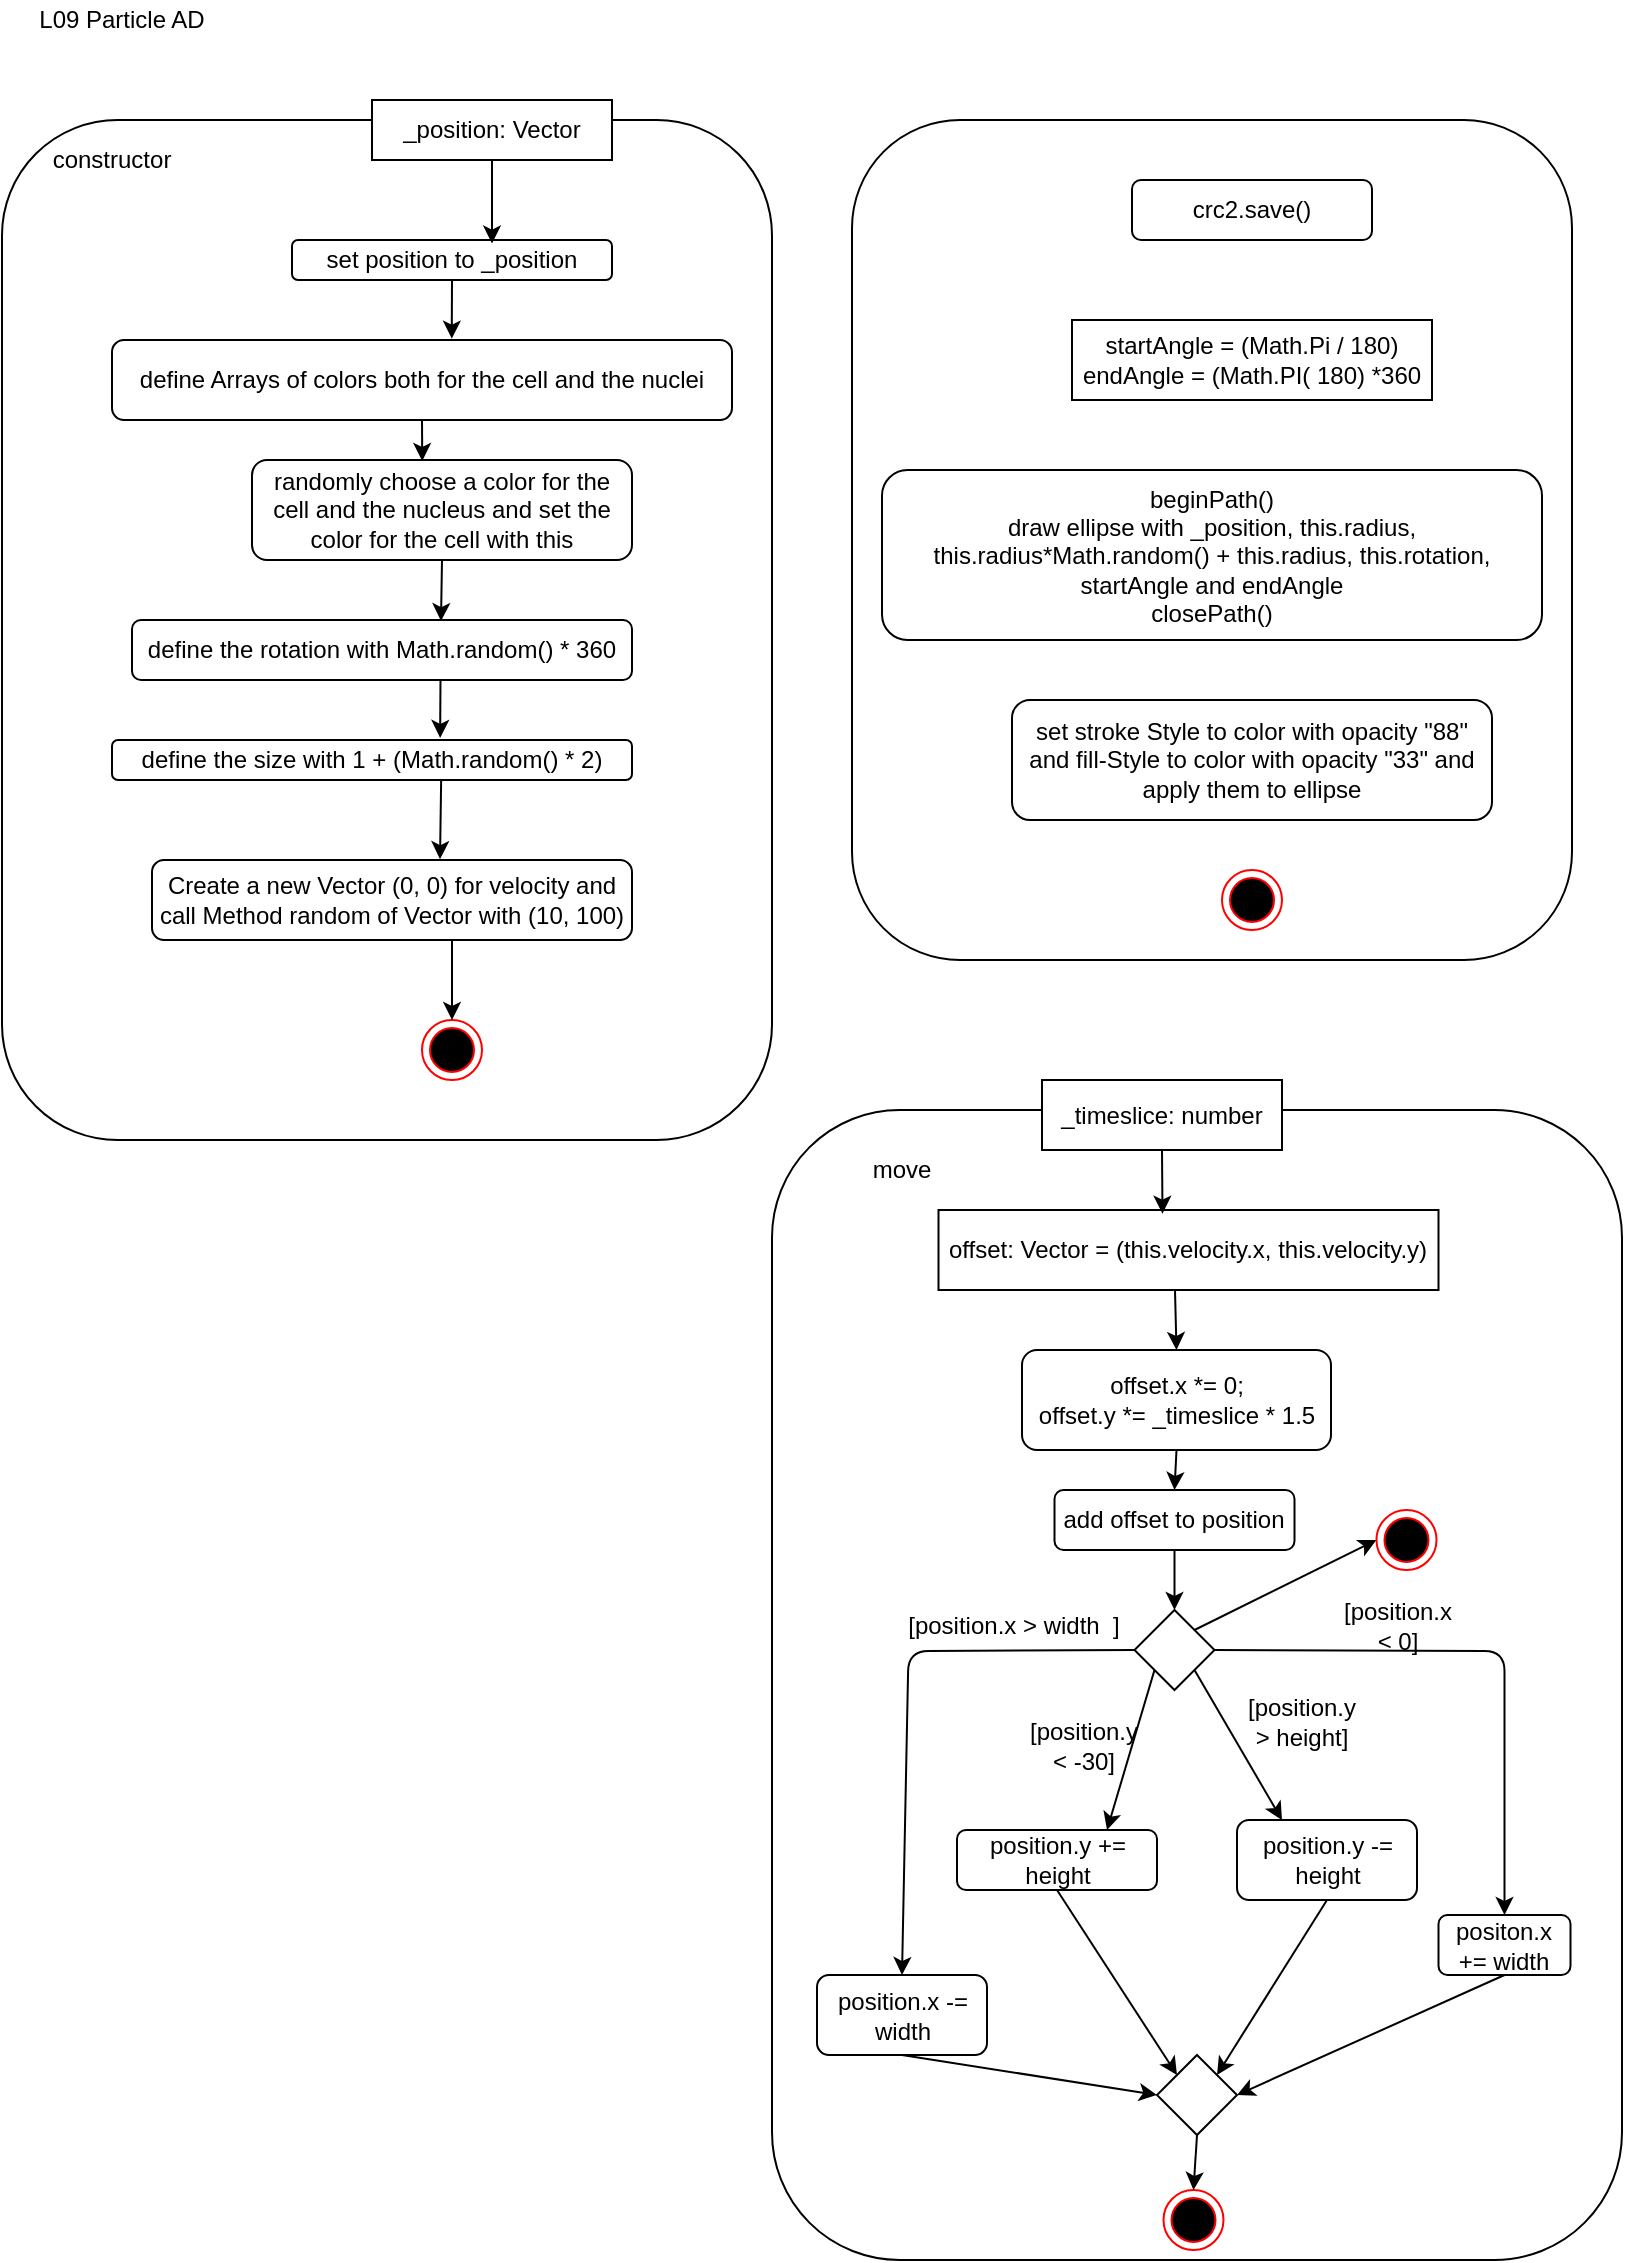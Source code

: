 <mxfile version="13.2.4" type="device"><diagram id="LAhW6HS4UyCJ8uJ3ApBt" name="Page-1"><mxGraphModel dx="853" dy="493" grid="1" gridSize="10" guides="1" tooltips="1" connect="1" arrows="1" fold="1" page="1" pageScale="1" pageWidth="827" pageHeight="1169" math="0" shadow="0"><root><mxCell id="0"/><mxCell id="1" parent="0"/><mxCell id="H0wOE4-tpBZ4YZW1QcoV-1" value="L09 Particle AD" style="text;html=1;strokeColor=none;fillColor=none;align=center;verticalAlign=middle;whiteSpace=wrap;rounded=0;" vertex="1" parent="1"><mxGeometry x="30" y="20" width="90" height="20" as="geometry"/></mxCell><mxCell id="H0wOE4-tpBZ4YZW1QcoV-2" value="" style="rounded=1;whiteSpace=wrap;html=1;" vertex="1" parent="1"><mxGeometry x="15" y="80" width="385" height="510" as="geometry"/></mxCell><mxCell id="H0wOE4-tpBZ4YZW1QcoV-3" value="_position: Vector" style="rounded=0;whiteSpace=wrap;html=1;" vertex="1" parent="1"><mxGeometry x="200" y="70" width="120" height="30" as="geometry"/></mxCell><mxCell id="H0wOE4-tpBZ4YZW1QcoV-4" value="set position to _position" style="rounded=1;whiteSpace=wrap;html=1;" vertex="1" parent="1"><mxGeometry x="160" y="140" width="160" height="20" as="geometry"/></mxCell><mxCell id="H0wOE4-tpBZ4YZW1QcoV-5" value="define Arrays of colors both for the cell and the nuclei" style="rounded=1;whiteSpace=wrap;html=1;" vertex="1" parent="1"><mxGeometry x="70" y="190" width="310" height="40" as="geometry"/></mxCell><mxCell id="H0wOE4-tpBZ4YZW1QcoV-6" value="randomly choose a color for the cell and the nucleus and set the color for the cell with this" style="rounded=1;whiteSpace=wrap;html=1;" vertex="1" parent="1"><mxGeometry x="140" y="250" width="190" height="50" as="geometry"/></mxCell><mxCell id="H0wOE4-tpBZ4YZW1QcoV-7" value="define the rotation with Math.random() * 360" style="rounded=1;whiteSpace=wrap;html=1;" vertex="1" parent="1"><mxGeometry x="80" y="330" width="250" height="30" as="geometry"/></mxCell><mxCell id="H0wOE4-tpBZ4YZW1QcoV-8" value="define the size with 1 + (Math.random() * 2)" style="rounded=1;whiteSpace=wrap;html=1;" vertex="1" parent="1"><mxGeometry x="70" y="390" width="260" height="20" as="geometry"/></mxCell><mxCell id="H0wOE4-tpBZ4YZW1QcoV-9" value="Create a new Vector (0, 0) for velocity and call Method random of Vector with (10, 100)" style="rounded=1;whiteSpace=wrap;html=1;" vertex="1" parent="1"><mxGeometry x="90" y="450" width="240" height="40" as="geometry"/></mxCell><mxCell id="H0wOE4-tpBZ4YZW1QcoV-11" value="" style="ellipse;html=1;shape=endState;fillColor=#000000;strokeColor=#ff0000;" vertex="1" parent="1"><mxGeometry x="225" y="530" width="30" height="30" as="geometry"/></mxCell><mxCell id="H0wOE4-tpBZ4YZW1QcoV-12" value="constructor" style="text;html=1;strokeColor=none;fillColor=none;align=center;verticalAlign=middle;whiteSpace=wrap;rounded=0;" vertex="1" parent="1"><mxGeometry x="50" y="90" width="40" height="20" as="geometry"/></mxCell><mxCell id="H0wOE4-tpBZ4YZW1QcoV-13" value="" style="endArrow=classic;html=1;exitX=0.5;exitY=1;exitDx=0;exitDy=0;entryX=0.625;entryY=0.09;entryDx=0;entryDy=0;entryPerimeter=0;" edge="1" parent="1" source="H0wOE4-tpBZ4YZW1QcoV-3" target="H0wOE4-tpBZ4YZW1QcoV-4"><mxGeometry width="50" height="50" relative="1" as="geometry"><mxPoint x="520" y="180" as="sourcePoint"/><mxPoint x="570" y="130" as="targetPoint"/></mxGeometry></mxCell><mxCell id="H0wOE4-tpBZ4YZW1QcoV-14" value="" style="endArrow=classic;html=1;exitX=0.5;exitY=1;exitDx=0;exitDy=0;entryX=0.548;entryY=-0.017;entryDx=0;entryDy=0;entryPerimeter=0;" edge="1" parent="1" source="H0wOE4-tpBZ4YZW1QcoV-4" target="H0wOE4-tpBZ4YZW1QcoV-5"><mxGeometry width="50" height="50" relative="1" as="geometry"><mxPoint x="560" y="200" as="sourcePoint"/><mxPoint x="610" y="150" as="targetPoint"/></mxGeometry></mxCell><mxCell id="H0wOE4-tpBZ4YZW1QcoV-15" value="" style="endArrow=classic;html=1;exitX=0.5;exitY=1;exitDx=0;exitDy=0;entryX=0.448;entryY=0.01;entryDx=0;entryDy=0;entryPerimeter=0;" edge="1" parent="1" source="H0wOE4-tpBZ4YZW1QcoV-5" target="H0wOE4-tpBZ4YZW1QcoV-6"><mxGeometry width="50" height="50" relative="1" as="geometry"><mxPoint x="220" y="280" as="sourcePoint"/><mxPoint x="270" y="230" as="targetPoint"/></mxGeometry></mxCell><mxCell id="H0wOE4-tpBZ4YZW1QcoV-16" value="" style="endArrow=classic;html=1;exitX=0.5;exitY=1;exitDx=0;exitDy=0;entryX=0.618;entryY=0.017;entryDx=0;entryDy=0;entryPerimeter=0;" edge="1" parent="1" source="H0wOE4-tpBZ4YZW1QcoV-6" target="H0wOE4-tpBZ4YZW1QcoV-7"><mxGeometry width="50" height="50" relative="1" as="geometry"><mxPoint x="160" y="350" as="sourcePoint"/><mxPoint x="210" y="300" as="targetPoint"/></mxGeometry></mxCell><mxCell id="H0wOE4-tpBZ4YZW1QcoV-17" value="" style="endArrow=classic;html=1;exitX=0.617;exitY=0.997;exitDx=0;exitDy=0;exitPerimeter=0;entryX=0.631;entryY=-0.053;entryDx=0;entryDy=0;entryPerimeter=0;" edge="1" parent="1" source="H0wOE4-tpBZ4YZW1QcoV-7" target="H0wOE4-tpBZ4YZW1QcoV-8"><mxGeometry width="50" height="50" relative="1" as="geometry"><mxPoint x="180" y="420" as="sourcePoint"/><mxPoint x="230" y="370" as="targetPoint"/></mxGeometry></mxCell><mxCell id="H0wOE4-tpBZ4YZW1QcoV-18" value="" style="endArrow=classic;html=1;exitX=0.633;exitY=0.988;exitDx=0;exitDy=0;exitPerimeter=0;entryX=0.6;entryY=-0.01;entryDx=0;entryDy=0;entryPerimeter=0;" edge="1" parent="1" source="H0wOE4-tpBZ4YZW1QcoV-8" target="H0wOE4-tpBZ4YZW1QcoV-9"><mxGeometry width="50" height="50" relative="1" as="geometry"><mxPoint x="170" y="480" as="sourcePoint"/><mxPoint x="220" y="430" as="targetPoint"/></mxGeometry></mxCell><mxCell id="H0wOE4-tpBZ4YZW1QcoV-19" value="" style="endArrow=classic;html=1;exitX=0.625;exitY=0.99;exitDx=0;exitDy=0;exitPerimeter=0;entryX=0.5;entryY=0;entryDx=0;entryDy=0;" edge="1" parent="1" source="H0wOE4-tpBZ4YZW1QcoV-9" target="H0wOE4-tpBZ4YZW1QcoV-11"><mxGeometry width="50" height="50" relative="1" as="geometry"><mxPoint x="180" y="570" as="sourcePoint"/><mxPoint x="230" y="520" as="targetPoint"/></mxGeometry></mxCell><mxCell id="H0wOE4-tpBZ4YZW1QcoV-20" value="" style="rounded=1;whiteSpace=wrap;html=1;" vertex="1" parent="1"><mxGeometry x="440" y="80" width="360" height="420" as="geometry"/></mxCell><mxCell id="H0wOE4-tpBZ4YZW1QcoV-21" value="crc2.save()" style="rounded=1;whiteSpace=wrap;html=1;" vertex="1" parent="1"><mxGeometry x="580" y="110" width="120" height="30" as="geometry"/></mxCell><mxCell id="H0wOE4-tpBZ4YZW1QcoV-22" value="startAngle = (Math.Pi / 180)&lt;br&gt;endAngle = (Math.PI( 180) *360" style="rounded=0;whiteSpace=wrap;html=1;" vertex="1" parent="1"><mxGeometry x="550" y="180" width="180" height="40" as="geometry"/></mxCell><mxCell id="H0wOE4-tpBZ4YZW1QcoV-23" value="beginPath()&lt;br&gt;draw ellipse with _position, this.radius, this.radius*Math.random() + this.radius, this.rotation, startAngle and endAngle&lt;br&gt;closePath()" style="rounded=1;whiteSpace=wrap;html=1;" vertex="1" parent="1"><mxGeometry x="455" y="255" width="330" height="85" as="geometry"/></mxCell><mxCell id="H0wOE4-tpBZ4YZW1QcoV-24" value="set stroke Style to color with opacity &quot;88&quot; and fill-Style to color with opacity &quot;33&quot; and apply them to ellipse" style="rounded=1;whiteSpace=wrap;html=1;" vertex="1" parent="1"><mxGeometry x="520" y="370" width="240" height="60" as="geometry"/></mxCell><mxCell id="H0wOE4-tpBZ4YZW1QcoV-25" value="" style="ellipse;html=1;shape=endState;fillColor=#000000;strokeColor=#ff0000;" vertex="1" parent="1"><mxGeometry x="625" y="455" width="30" height="30" as="geometry"/></mxCell><mxCell id="H0wOE4-tpBZ4YZW1QcoV-26" value="" style="rounded=1;whiteSpace=wrap;html=1;" vertex="1" parent="1"><mxGeometry x="400" y="575" width="425" height="575" as="geometry"/></mxCell><mxCell id="H0wOE4-tpBZ4YZW1QcoV-27" value="move" style="text;html=1;strokeColor=none;fillColor=none;align=center;verticalAlign=middle;whiteSpace=wrap;rounded=0;" vertex="1" parent="1"><mxGeometry x="445" y="595" width="40" height="20" as="geometry"/></mxCell><mxCell id="H0wOE4-tpBZ4YZW1QcoV-28" value="_timeslice: number" style="rounded=0;whiteSpace=wrap;html=1;" vertex="1" parent="1"><mxGeometry x="535" y="560" width="120" height="35" as="geometry"/></mxCell><mxCell id="H0wOE4-tpBZ4YZW1QcoV-29" value="offset.x *= 0;&lt;br&gt;offset.y *= _timeslice * 1.5" style="rounded=1;whiteSpace=wrap;html=1;" vertex="1" parent="1"><mxGeometry x="525" y="695" width="154.5" height="50" as="geometry"/></mxCell><mxCell id="H0wOE4-tpBZ4YZW1QcoV-30" value="offset: Vector = (this.velocity.x, this.velocity.y)" style="rounded=0;whiteSpace=wrap;html=1;" vertex="1" parent="1"><mxGeometry x="483.25" y="625" width="250" height="40" as="geometry"/></mxCell><mxCell id="H0wOE4-tpBZ4YZW1QcoV-31" value="add offset to position" style="rounded=1;whiteSpace=wrap;html=1;" vertex="1" parent="1"><mxGeometry x="541.25" y="765" width="120" height="30" as="geometry"/></mxCell><mxCell id="H0wOE4-tpBZ4YZW1QcoV-32" value="" style="rhombus;whiteSpace=wrap;html=1;" vertex="1" parent="1"><mxGeometry x="581.25" y="825" width="40" height="40" as="geometry"/></mxCell><mxCell id="H0wOE4-tpBZ4YZW1QcoV-33" value="position.y += height" style="rounded=1;whiteSpace=wrap;html=1;" vertex="1" parent="1"><mxGeometry x="492.5" y="935" width="100" height="30" as="geometry"/></mxCell><mxCell id="H0wOE4-tpBZ4YZW1QcoV-34" value="position.y -= height" style="rounded=1;whiteSpace=wrap;html=1;" vertex="1" parent="1"><mxGeometry x="632.5" y="930" width="90" height="40" as="geometry"/></mxCell><mxCell id="H0wOE4-tpBZ4YZW1QcoV-35" value="" style="rhombus;whiteSpace=wrap;html=1;" vertex="1" parent="1"><mxGeometry x="592.5" y="1047.5" width="40" height="40" as="geometry"/></mxCell><mxCell id="H0wOE4-tpBZ4YZW1QcoV-36" value="" style="ellipse;html=1;shape=endState;fillColor=#000000;strokeColor=#ff0000;" vertex="1" parent="1"><mxGeometry x="595.75" y="1115" width="30" height="30" as="geometry"/></mxCell><mxCell id="H0wOE4-tpBZ4YZW1QcoV-37" value="" style="endArrow=classic;html=1;exitX=0.5;exitY=1;exitDx=0;exitDy=0;entryX=0;entryY=0;entryDx=0;entryDy=0;" edge="1" parent="1" source="H0wOE4-tpBZ4YZW1QcoV-33" target="H0wOE4-tpBZ4YZW1QcoV-35"><mxGeometry width="50" height="50" relative="1" as="geometry"><mxPoint x="473.25" y="1045" as="sourcePoint"/><mxPoint x="523.25" y="995" as="targetPoint"/></mxGeometry></mxCell><mxCell id="H0wOE4-tpBZ4YZW1QcoV-38" value="" style="endArrow=classic;html=1;exitX=0.5;exitY=1;exitDx=0;exitDy=0;entryX=1;entryY=0;entryDx=0;entryDy=0;" edge="1" parent="1" source="H0wOE4-tpBZ4YZW1QcoV-34" target="H0wOE4-tpBZ4YZW1QcoV-35"><mxGeometry width="50" height="50" relative="1" as="geometry"><mxPoint x="673.25" y="1045" as="sourcePoint"/><mxPoint x="723.25" y="995" as="targetPoint"/></mxGeometry></mxCell><mxCell id="H0wOE4-tpBZ4YZW1QcoV-39" value="" style="endArrow=classic;html=1;exitX=1;exitY=1;exitDx=0;exitDy=0;entryX=0.25;entryY=0;entryDx=0;entryDy=0;" edge="1" parent="1" source="H0wOE4-tpBZ4YZW1QcoV-32" target="H0wOE4-tpBZ4YZW1QcoV-34"><mxGeometry width="50" height="50" relative="1" as="geometry"><mxPoint x="863.25" y="895" as="sourcePoint"/><mxPoint x="913.25" y="845" as="targetPoint"/></mxGeometry></mxCell><mxCell id="H0wOE4-tpBZ4YZW1QcoV-40" value="" style="endArrow=classic;html=1;exitX=0;exitY=1;exitDx=0;exitDy=0;entryX=0.75;entryY=0;entryDx=0;entryDy=0;" edge="1" parent="1" source="H0wOE4-tpBZ4YZW1QcoV-32" target="H0wOE4-tpBZ4YZW1QcoV-33"><mxGeometry width="50" height="50" relative="1" as="geometry"><mxPoint x="903.25" y="875" as="sourcePoint"/><mxPoint x="953.25" y="825" as="targetPoint"/></mxGeometry></mxCell><mxCell id="H0wOE4-tpBZ4YZW1QcoV-41" value="" style="endArrow=classic;html=1;exitX=1;exitY=0;exitDx=0;exitDy=0;entryX=0;entryY=0.5;entryDx=0;entryDy=0;" edge="1" parent="1" source="H0wOE4-tpBZ4YZW1QcoV-32" target="H0wOE4-tpBZ4YZW1QcoV-42"><mxGeometry width="50" height="50" relative="1" as="geometry"><mxPoint x="913.25" y="905" as="sourcePoint"/><mxPoint x="883.25" y="825" as="targetPoint"/></mxGeometry></mxCell><mxCell id="H0wOE4-tpBZ4YZW1QcoV-42" value="" style="ellipse;html=1;shape=endState;fillColor=#000000;strokeColor=#ff0000;" vertex="1" parent="1"><mxGeometry x="702.25" y="775" width="30" height="30" as="geometry"/></mxCell><mxCell id="H0wOE4-tpBZ4YZW1QcoV-43" value="" style="endArrow=classic;html=1;exitX=0.5;exitY=1;exitDx=0;exitDy=0;entryX=0.5;entryY=0;entryDx=0;entryDy=0;" edge="1" parent="1" source="H0wOE4-tpBZ4YZW1QcoV-31" target="H0wOE4-tpBZ4YZW1QcoV-32"><mxGeometry width="50" height="50" relative="1" as="geometry"><mxPoint x="823.25" y="815" as="sourcePoint"/><mxPoint x="873.25" y="765" as="targetPoint"/></mxGeometry></mxCell><mxCell id="H0wOE4-tpBZ4YZW1QcoV-44" value="" style="endArrow=classic;html=1;exitX=0.5;exitY=1;exitDx=0;exitDy=0;entryX=0.5;entryY=0;entryDx=0;entryDy=0;" edge="1" parent="1" source="H0wOE4-tpBZ4YZW1QcoV-29" target="H0wOE4-tpBZ4YZW1QcoV-31"><mxGeometry width="50" height="50" relative="1" as="geometry"><mxPoint x="873.25" y="835" as="sourcePoint"/><mxPoint x="923.25" y="785" as="targetPoint"/></mxGeometry></mxCell><mxCell id="H0wOE4-tpBZ4YZW1QcoV-45" value="" style="endArrow=classic;html=1;exitX=0.473;exitY=1.004;exitDx=0;exitDy=0;entryX=0.5;entryY=0;entryDx=0;entryDy=0;exitPerimeter=0;" edge="1" parent="1" source="H0wOE4-tpBZ4YZW1QcoV-30" target="H0wOE4-tpBZ4YZW1QcoV-29"><mxGeometry width="50" height="50" relative="1" as="geometry"><mxPoint x="842.5" y="690" as="sourcePoint"/><mxPoint x="892.5" y="640" as="targetPoint"/></mxGeometry></mxCell><mxCell id="H0wOE4-tpBZ4YZW1QcoV-46" value="" style="endArrow=classic;html=1;exitX=0.5;exitY=1;exitDx=0;exitDy=0;entryX=0.448;entryY=0.046;entryDx=0;entryDy=0;entryPerimeter=0;" edge="1" parent="1" source="H0wOE4-tpBZ4YZW1QcoV-28" target="H0wOE4-tpBZ4YZW1QcoV-30"><mxGeometry width="50" height="50" relative="1" as="geometry"><mxPoint x="902.5" y="680" as="sourcePoint"/><mxPoint x="952.5" y="630" as="targetPoint"/></mxGeometry></mxCell><mxCell id="H0wOE4-tpBZ4YZW1QcoV-47" value="[position.y &amp;lt; -30]" style="text;html=1;strokeColor=none;fillColor=none;align=center;verticalAlign=middle;whiteSpace=wrap;rounded=0;rotation=0;" vertex="1" parent="1"><mxGeometry x="535.75" y="882.5" width="39.53" height="20" as="geometry"/></mxCell><mxCell id="H0wOE4-tpBZ4YZW1QcoV-48" value="[position.y &amp;gt; height]" style="text;html=1;strokeColor=none;fillColor=none;align=center;verticalAlign=middle;whiteSpace=wrap;rounded=0;rotation=0;" vertex="1" parent="1"><mxGeometry x="640" y="865" width="50" height="32.5" as="geometry"/></mxCell><mxCell id="H0wOE4-tpBZ4YZW1QcoV-49" value="positon.x += width" style="rounded=1;whiteSpace=wrap;html=1;" vertex="1" parent="1"><mxGeometry x="733.25" y="977.5" width="66" height="30" as="geometry"/></mxCell><mxCell id="H0wOE4-tpBZ4YZW1QcoV-50" value="position.x -= width" style="rounded=1;whiteSpace=wrap;html=1;" vertex="1" parent="1"><mxGeometry x="422.5" y="1007.5" width="85" height="40" as="geometry"/></mxCell><mxCell id="H0wOE4-tpBZ4YZW1QcoV-51" value="" style="endArrow=classic;html=1;exitX=0;exitY=0.5;exitDx=0;exitDy=0;entryX=0.5;entryY=0;entryDx=0;entryDy=0;" edge="1" parent="1" source="H0wOE4-tpBZ4YZW1QcoV-32" target="H0wOE4-tpBZ4YZW1QcoV-50"><mxGeometry width="50" height="50" relative="1" as="geometry"><mxPoint x="443.25" y="892.5" as="sourcePoint"/><mxPoint x="493.25" y="842.5" as="targetPoint"/><Array as="points"><mxPoint x="468.25" y="845.5"/></Array></mxGeometry></mxCell><mxCell id="H0wOE4-tpBZ4YZW1QcoV-52" value="" style="endArrow=classic;html=1;exitX=1;exitY=0.5;exitDx=0;exitDy=0;entryX=0.5;entryY=0;entryDx=0;entryDy=0;" edge="1" parent="1" source="H0wOE4-tpBZ4YZW1QcoV-32" target="H0wOE4-tpBZ4YZW1QcoV-49"><mxGeometry width="50" height="50" relative="1" as="geometry"><mxPoint x="733.25" y="912.5" as="sourcePoint"/><mxPoint x="783.25" y="862.5" as="targetPoint"/><Array as="points"><mxPoint x="766.25" y="845.5"/></Array></mxGeometry></mxCell><mxCell id="H0wOE4-tpBZ4YZW1QcoV-53" value="" style="endArrow=classic;html=1;exitX=0.5;exitY=1;exitDx=0;exitDy=0;entryX=0.5;entryY=0;entryDx=0;entryDy=0;" edge="1" parent="1" source="H0wOE4-tpBZ4YZW1QcoV-35" target="H0wOE4-tpBZ4YZW1QcoV-36"><mxGeometry width="50" height="50" relative="1" as="geometry"><mxPoint x="503.25" y="1202.5" as="sourcePoint"/><mxPoint x="553.25" y="1152.5" as="targetPoint"/></mxGeometry></mxCell><mxCell id="H0wOE4-tpBZ4YZW1QcoV-54" value="" style="endArrow=classic;html=1;exitX=0.5;exitY=1;exitDx=0;exitDy=0;entryX=0;entryY=0.5;entryDx=0;entryDy=0;" edge="1" parent="1" source="H0wOE4-tpBZ4YZW1QcoV-50" target="H0wOE4-tpBZ4YZW1QcoV-35"><mxGeometry width="50" height="50" relative="1" as="geometry"><mxPoint x="463.25" y="1182.5" as="sourcePoint"/><mxPoint x="513.25" y="1132.5" as="targetPoint"/></mxGeometry></mxCell><mxCell id="H0wOE4-tpBZ4YZW1QcoV-55" value="" style="endArrow=classic;html=1;exitX=0.5;exitY=1;exitDx=0;exitDy=0;entryX=1;entryY=0.5;entryDx=0;entryDy=0;" edge="1" parent="1" source="H0wOE4-tpBZ4YZW1QcoV-49" target="H0wOE4-tpBZ4YZW1QcoV-35"><mxGeometry width="50" height="50" relative="1" as="geometry"><mxPoint x="713.25" y="1182.5" as="sourcePoint"/><mxPoint x="763.25" y="1132.5" as="targetPoint"/></mxGeometry></mxCell><mxCell id="H0wOE4-tpBZ4YZW1QcoV-56" value="[position.x &amp;gt; width&amp;nbsp; ]" style="text;html=1;strokeColor=none;fillColor=none;align=center;verticalAlign=middle;whiteSpace=wrap;rounded=0;" vertex="1" parent="1"><mxGeometry x="467.03" y="822.5" width="108.25" height="20" as="geometry"/></mxCell><mxCell id="H0wOE4-tpBZ4YZW1QcoV-57" value="[position.x &amp;lt; 0]" style="text;html=1;strokeColor=none;fillColor=none;align=center;verticalAlign=middle;whiteSpace=wrap;rounded=0;" vertex="1" parent="1"><mxGeometry x="683.25" y="822.5" width="60" height="20" as="geometry"/></mxCell></root></mxGraphModel></diagram></mxfile>